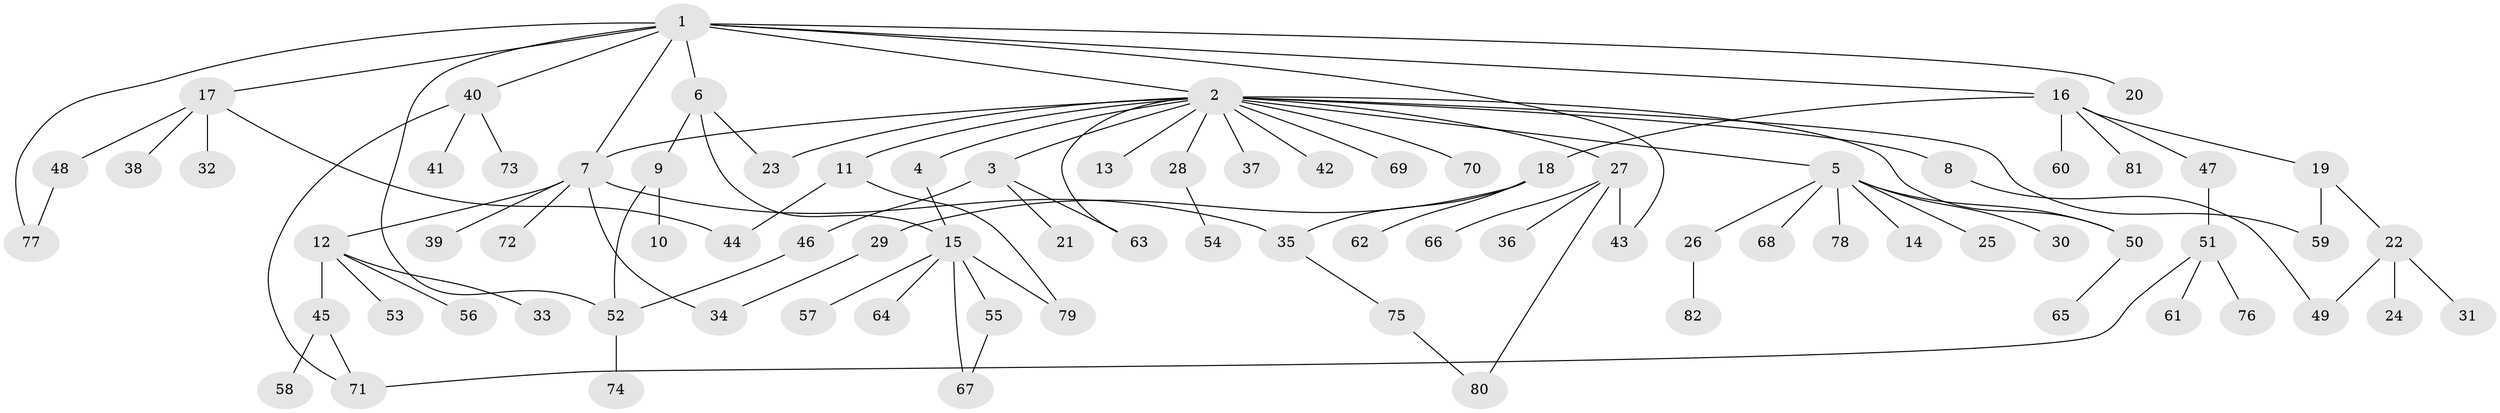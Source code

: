 // Generated by graph-tools (version 1.1) at 2025/48/03/09/25 04:48:47]
// undirected, 82 vertices, 100 edges
graph export_dot {
graph [start="1"]
  node [color=gray90,style=filled];
  1;
  2;
  3;
  4;
  5;
  6;
  7;
  8;
  9;
  10;
  11;
  12;
  13;
  14;
  15;
  16;
  17;
  18;
  19;
  20;
  21;
  22;
  23;
  24;
  25;
  26;
  27;
  28;
  29;
  30;
  31;
  32;
  33;
  34;
  35;
  36;
  37;
  38;
  39;
  40;
  41;
  42;
  43;
  44;
  45;
  46;
  47;
  48;
  49;
  50;
  51;
  52;
  53;
  54;
  55;
  56;
  57;
  58;
  59;
  60;
  61;
  62;
  63;
  64;
  65;
  66;
  67;
  68;
  69;
  70;
  71;
  72;
  73;
  74;
  75;
  76;
  77;
  78;
  79;
  80;
  81;
  82;
  1 -- 2;
  1 -- 6;
  1 -- 7;
  1 -- 16;
  1 -- 17;
  1 -- 20;
  1 -- 40;
  1 -- 43;
  1 -- 52;
  1 -- 77;
  2 -- 3;
  2 -- 4;
  2 -- 5;
  2 -- 7;
  2 -- 8;
  2 -- 11;
  2 -- 13;
  2 -- 23;
  2 -- 27;
  2 -- 28;
  2 -- 37;
  2 -- 42;
  2 -- 50;
  2 -- 59;
  2 -- 63;
  2 -- 69;
  2 -- 70;
  3 -- 21;
  3 -- 46;
  3 -- 63;
  4 -- 15;
  5 -- 14;
  5 -- 25;
  5 -- 26;
  5 -- 30;
  5 -- 50;
  5 -- 68;
  5 -- 78;
  6 -- 9;
  6 -- 15;
  6 -- 23;
  7 -- 12;
  7 -- 34;
  7 -- 35;
  7 -- 39;
  7 -- 72;
  8 -- 49;
  9 -- 10;
  9 -- 52;
  11 -- 44;
  11 -- 79;
  12 -- 33;
  12 -- 45;
  12 -- 53;
  12 -- 56;
  15 -- 55;
  15 -- 57;
  15 -- 64;
  15 -- 67;
  15 -- 79;
  16 -- 18;
  16 -- 19;
  16 -- 47;
  16 -- 60;
  16 -- 81;
  17 -- 32;
  17 -- 38;
  17 -- 44;
  17 -- 48;
  18 -- 29;
  18 -- 35;
  18 -- 62;
  19 -- 22;
  19 -- 59;
  22 -- 24;
  22 -- 31;
  22 -- 49;
  26 -- 82;
  27 -- 36;
  27 -- 43;
  27 -- 66;
  27 -- 80;
  28 -- 54;
  29 -- 34;
  35 -- 75;
  40 -- 41;
  40 -- 71;
  40 -- 73;
  45 -- 58;
  45 -- 71;
  46 -- 52;
  47 -- 51;
  48 -- 77;
  50 -- 65;
  51 -- 61;
  51 -- 71;
  51 -- 76;
  52 -- 74;
  55 -- 67;
  75 -- 80;
}
